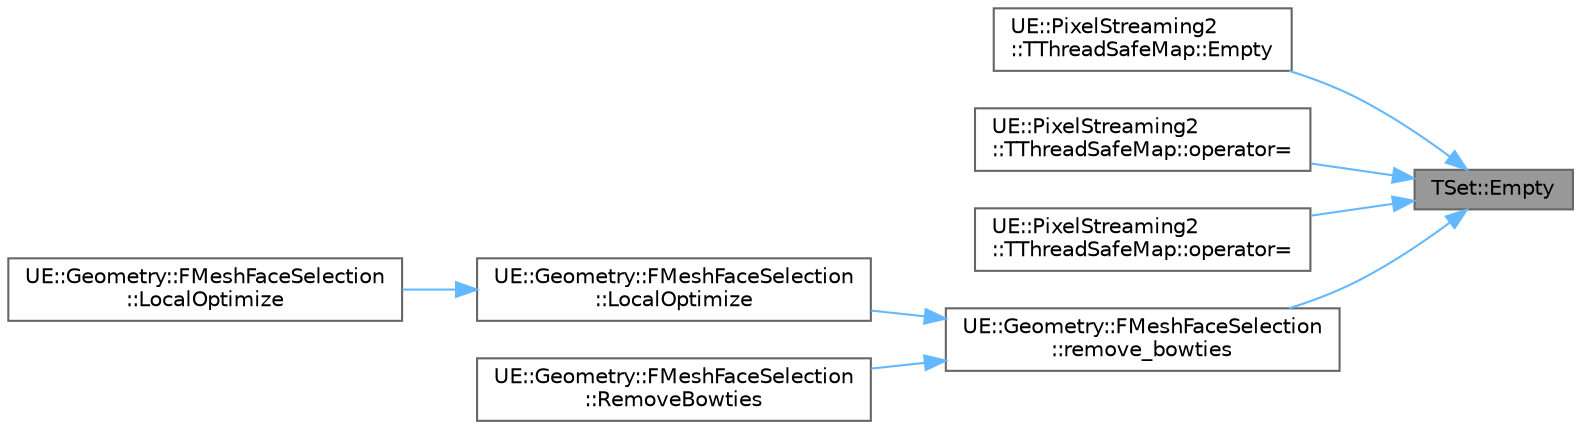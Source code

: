 digraph "TSet::Empty"
{
 // INTERACTIVE_SVG=YES
 // LATEX_PDF_SIZE
  bgcolor="transparent";
  edge [fontname=Helvetica,fontsize=10,labelfontname=Helvetica,labelfontsize=10];
  node [fontname=Helvetica,fontsize=10,shape=box,height=0.2,width=0.4];
  rankdir="RL";
  Node1 [id="Node000001",label="TSet::Empty",height=0.2,width=0.4,color="gray40", fillcolor="grey60", style="filled", fontcolor="black",tooltip="Removes all elements from the set, potentially leaving space allocated for an expected number of elem..."];
  Node1 -> Node2 [id="edge1_Node000001_Node000002",dir="back",color="steelblue1",style="solid",tooltip=" "];
  Node2 [id="Node000002",label="UE::PixelStreaming2\l::TThreadSafeMap::Empty",height=0.2,width=0.4,color="grey40", fillcolor="white", style="filled",URL="$d3/d49/classUE_1_1PixelStreaming2_1_1TThreadSafeMap.html#a1dd11d8fafe4821a2e6a99bcfac3bfe8",tooltip=" "];
  Node1 -> Node3 [id="edge2_Node000001_Node000003",dir="back",color="steelblue1",style="solid",tooltip=" "];
  Node3 [id="Node000003",label="UE::PixelStreaming2\l::TThreadSafeMap::operator=",height=0.2,width=0.4,color="grey40", fillcolor="white", style="filled",URL="$d3/d49/classUE_1_1PixelStreaming2_1_1TThreadSafeMap.html#a6bbd586b626f8d8cebce47a74e70adc4",tooltip="Assignment operator for copying elements from a TThreadSafeMap with a different SetAllocator."];
  Node1 -> Node4 [id="edge3_Node000001_Node000004",dir="back",color="steelblue1",style="solid",tooltip=" "];
  Node4 [id="Node000004",label="UE::PixelStreaming2\l::TThreadSafeMap::operator=",height=0.2,width=0.4,color="grey40", fillcolor="white", style="filled",URL="$d3/d49/classUE_1_1PixelStreaming2_1_1TThreadSafeMap.html#ac2e0a8eed5b04aa8c6a700124a5bc69c",tooltip="Assignment operator for moving elements from a TThreadSafeMap with a different SetAllocator."];
  Node1 -> Node5 [id="edge4_Node000001_Node000005",dir="back",color="steelblue1",style="solid",tooltip=" "];
  Node5 [id="Node000005",label="UE::Geometry::FMeshFaceSelection\l::remove_bowties",height=0.2,width=0.4,color="grey40", fillcolor="white", style="filled",URL="$d3/de3/classUE_1_1Geometry_1_1FMeshFaceSelection.html#a6f6d84538de5c9333d48b5f36b829c5e",tooltip=" "];
  Node5 -> Node6 [id="edge5_Node000005_Node000006",dir="back",color="steelblue1",style="solid",tooltip=" "];
  Node6 [id="Node000006",label="UE::Geometry::FMeshFaceSelection\l::LocalOptimize",height=0.2,width=0.4,color="grey40", fillcolor="white", style="filled",URL="$d3/de3/classUE_1_1Geometry_1_1FMeshFaceSelection.html#a17a4ad185a880cc792b49e0bdeb0b78d",tooltip=" "];
  Node6 -> Node7 [id="edge6_Node000006_Node000007",dir="back",color="steelblue1",style="solid",tooltip=" "];
  Node7 [id="Node000007",label="UE::Geometry::FMeshFaceSelection\l::LocalOptimize",height=0.2,width=0.4,color="grey40", fillcolor="white", style="filled",URL="$d3/de3/classUE_1_1Geometry_1_1FMeshFaceSelection.html#a37ef77b9c6a716aeb8c8c8e97ee4e635",tooltip=" "];
  Node5 -> Node8 [id="edge7_Node000005_Node000008",dir="back",color="steelblue1",style="solid",tooltip=" "];
  Node8 [id="Node000008",label="UE::Geometry::FMeshFaceSelection\l::RemoveBowties",height=0.2,width=0.4,color="grey40", fillcolor="white", style="filled",URL="$d3/de3/classUE_1_1Geometry_1_1FMeshFaceSelection.html#a3244cab0d41cf4e71053b5ef43dbe50f",tooltip="Find any \"bowtie\" vertices - ie vertex v such taht there is multiple spans of triangles selected in v..."];
}
